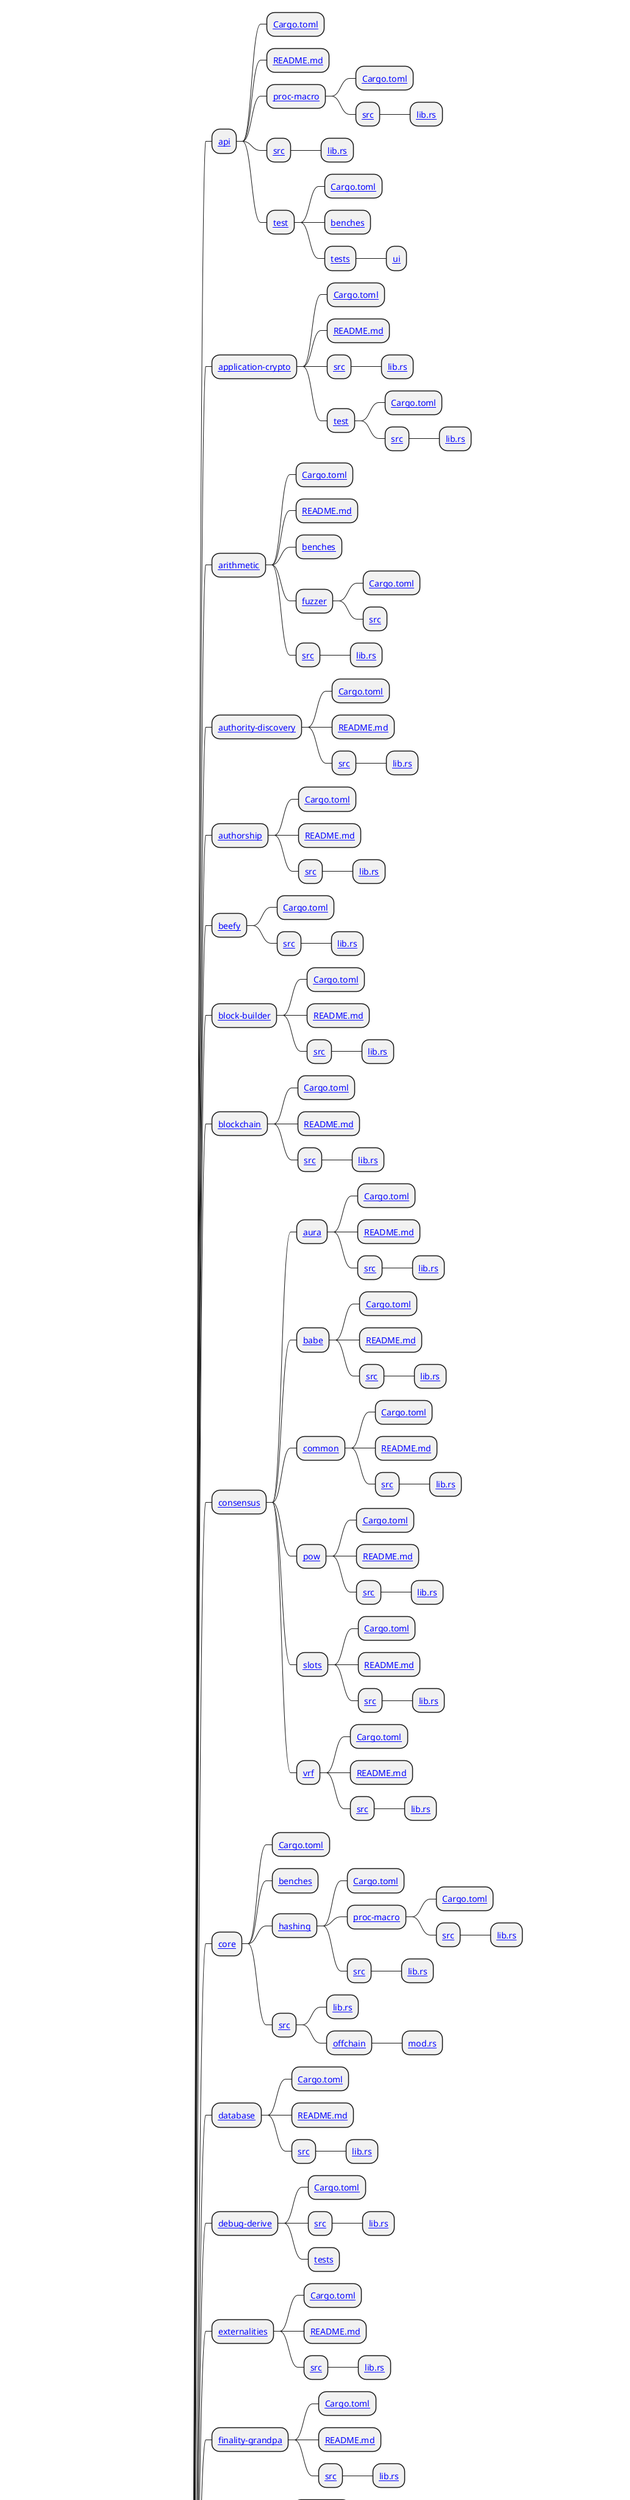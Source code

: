 @startmindmap
* substrate/primitives
** [[https://github.com/paritytech/substrate/blob/master/primitives primitives]]
*** [[https://github.com/paritytech/substrate/blob/master/primitives/api api]]
**** [[https://github.com/paritytech/substrate/blob/master/primitives/api/Cargo.toml Cargo.toml]]
**** [[https://github.com/paritytech/substrate/blob/master/primitives/api/README.md README.md]]
**** [[https://github.com/paritytech/substrate/blob/master/primitives/api/proc-macro proc-macro]]
***** [[https://github.com/paritytech/substrate/blob/master/primitives/api/proc-macro/Cargo.toml Cargo.toml]]
***** [[https://github.com/paritytech/substrate/blob/master/primitives/api/proc-macro/src src]]
****** [[https://github.com/paritytech/substrate/blob/master/primitives/api/proc-macro/src/lib.rs lib.rs]]
**** [[https://github.com/paritytech/substrate/blob/master/primitives/api/src src]]
***** [[https://github.com/paritytech/substrate/blob/master/primitives/api/src/lib.rs lib.rs]]
**** [[https://github.com/paritytech/substrate/blob/master/primitives/api/test test]]
***** [[https://github.com/paritytech/substrate/blob/master/primitives/api/test/Cargo.toml Cargo.toml]]
***** [[https://github.com/paritytech/substrate/blob/master/primitives/api/test/benches benches]]
***** [[https://github.com/paritytech/substrate/blob/master/primitives/api/test/tests tests]]
****** [[https://github.com/paritytech/substrate/blob/master/primitives/api/test/tests/ui ui]]
*** [[https://github.com/paritytech/substrate/blob/master/primitives/application-crypto application-crypto]]
**** [[https://github.com/paritytech/substrate/blob/master/primitives/application-crypto/Cargo.toml Cargo.toml]]
**** [[https://github.com/paritytech/substrate/blob/master/primitives/application-crypto/README.md README.md]]
**** [[https://github.com/paritytech/substrate/blob/master/primitives/application-crypto/src src]]
***** [[https://github.com/paritytech/substrate/blob/master/primitives/application-crypto/src/lib.rs lib.rs]]
**** [[https://github.com/paritytech/substrate/blob/master/primitives/application-crypto/test test]]
***** [[https://github.com/paritytech/substrate/blob/master/primitives/application-crypto/test/Cargo.toml Cargo.toml]]
***** [[https://github.com/paritytech/substrate/blob/master/primitives/application-crypto/test/src src]]
****** [[https://github.com/paritytech/substrate/blob/master/primitives/application-crypto/test/src/lib.rs lib.rs]]
*** [[https://github.com/paritytech/substrate/blob/master/primitives/arithmetic arithmetic]]
**** [[https://github.com/paritytech/substrate/blob/master/primitives/arithmetic/Cargo.toml Cargo.toml]]
**** [[https://github.com/paritytech/substrate/blob/master/primitives/arithmetic/README.md README.md]]
**** [[https://github.com/paritytech/substrate/blob/master/primitives/arithmetic/benches benches]]
**** [[https://github.com/paritytech/substrate/blob/master/primitives/arithmetic/fuzzer fuzzer]]
***** [[https://github.com/paritytech/substrate/blob/master/primitives/arithmetic/fuzzer/Cargo.toml Cargo.toml]]
***** [[https://github.com/paritytech/substrate/blob/master/primitives/arithmetic/fuzzer/src src]]
**** [[https://github.com/paritytech/substrate/blob/master/primitives/arithmetic/src src]]
***** [[https://github.com/paritytech/substrate/blob/master/primitives/arithmetic/src/lib.rs lib.rs]]
*** [[https://github.com/paritytech/substrate/blob/master/primitives/authority-discovery authority-discovery]]
**** [[https://github.com/paritytech/substrate/blob/master/primitives/authority-discovery/Cargo.toml Cargo.toml]]
**** [[https://github.com/paritytech/substrate/blob/master/primitives/authority-discovery/README.md README.md]]
**** [[https://github.com/paritytech/substrate/blob/master/primitives/authority-discovery/src src]]
***** [[https://github.com/paritytech/substrate/blob/master/primitives/authority-discovery/src/lib.rs lib.rs]]
*** [[https://github.com/paritytech/substrate/blob/master/primitives/authorship authorship]]
**** [[https://github.com/paritytech/substrate/blob/master/primitives/authorship/Cargo.toml Cargo.toml]]
**** [[https://github.com/paritytech/substrate/blob/master/primitives/authorship/README.md README.md]]
**** [[https://github.com/paritytech/substrate/blob/master/primitives/authorship/src src]]
***** [[https://github.com/paritytech/substrate/blob/master/primitives/authorship/src/lib.rs lib.rs]]
*** [[https://github.com/paritytech/substrate/blob/master/primitives/beefy beefy]]
**** [[https://github.com/paritytech/substrate/blob/master/primitives/beefy/Cargo.toml Cargo.toml]]
**** [[https://github.com/paritytech/substrate/blob/master/primitives/beefy/src src]]
***** [[https://github.com/paritytech/substrate/blob/master/primitives/beefy/src/lib.rs lib.rs]]
*** [[https://github.com/paritytech/substrate/blob/master/primitives/block-builder block-builder]]
**** [[https://github.com/paritytech/substrate/blob/master/primitives/block-builder/Cargo.toml Cargo.toml]]
**** [[https://github.com/paritytech/substrate/blob/master/primitives/block-builder/README.md README.md]]
**** [[https://github.com/paritytech/substrate/blob/master/primitives/block-builder/src src]]
***** [[https://github.com/paritytech/substrate/blob/master/primitives/block-builder/src/lib.rs lib.rs]]
*** [[https://github.com/paritytech/substrate/blob/master/primitives/blockchain blockchain]]
**** [[https://github.com/paritytech/substrate/blob/master/primitives/blockchain/Cargo.toml Cargo.toml]]
**** [[https://github.com/paritytech/substrate/blob/master/primitives/blockchain/README.md README.md]]
**** [[https://github.com/paritytech/substrate/blob/master/primitives/blockchain/src src]]
***** [[https://github.com/paritytech/substrate/blob/master/primitives/blockchain/src/lib.rs lib.rs]]
*** [[https://github.com/paritytech/substrate/blob/master/primitives/consensus consensus]]
**** [[https://github.com/paritytech/substrate/blob/master/primitives/consensus/aura aura]]
***** [[https://github.com/paritytech/substrate/blob/master/primitives/consensus/aura/Cargo.toml Cargo.toml]]
***** [[https://github.com/paritytech/substrate/blob/master/primitives/consensus/aura/README.md README.md]]
***** [[https://github.com/paritytech/substrate/blob/master/primitives/consensus/aura/src src]]
****** [[https://github.com/paritytech/substrate/blob/master/primitives/consensus/aura/src/lib.rs lib.rs]]
**** [[https://github.com/paritytech/substrate/blob/master/primitives/consensus/babe babe]]
***** [[https://github.com/paritytech/substrate/blob/master/primitives/consensus/babe/Cargo.toml Cargo.toml]]
***** [[https://github.com/paritytech/substrate/blob/master/primitives/consensus/babe/README.md README.md]]
***** [[https://github.com/paritytech/substrate/blob/master/primitives/consensus/babe/src src]]
****** [[https://github.com/paritytech/substrate/blob/master/primitives/consensus/babe/src/lib.rs lib.rs]]
**** [[https://github.com/paritytech/substrate/blob/master/primitives/consensus/common common]]
***** [[https://github.com/paritytech/substrate/blob/master/primitives/consensus/common/Cargo.toml Cargo.toml]]
***** [[https://github.com/paritytech/substrate/blob/master/primitives/consensus/common/README.md README.md]]
***** [[https://github.com/paritytech/substrate/blob/master/primitives/consensus/common/src src]]
****** [[https://github.com/paritytech/substrate/blob/master/primitives/consensus/common/src/lib.rs lib.rs]]
**** [[https://github.com/paritytech/substrate/blob/master/primitives/consensus/pow pow]]
***** [[https://github.com/paritytech/substrate/blob/master/primitives/consensus/pow/Cargo.toml Cargo.toml]]
***** [[https://github.com/paritytech/substrate/blob/master/primitives/consensus/pow/README.md README.md]]
***** [[https://github.com/paritytech/substrate/blob/master/primitives/consensus/pow/src src]]
****** [[https://github.com/paritytech/substrate/blob/master/primitives/consensus/pow/src/lib.rs lib.rs]]
**** [[https://github.com/paritytech/substrate/blob/master/primitives/consensus/slots slots]]
***** [[https://github.com/paritytech/substrate/blob/master/primitives/consensus/slots/Cargo.toml Cargo.toml]]
***** [[https://github.com/paritytech/substrate/blob/master/primitives/consensus/slots/README.md README.md]]
***** [[https://github.com/paritytech/substrate/blob/master/primitives/consensus/slots/src src]]
****** [[https://github.com/paritytech/substrate/blob/master/primitives/consensus/slots/src/lib.rs lib.rs]]
**** [[https://github.com/paritytech/substrate/blob/master/primitives/consensus/vrf vrf]]
***** [[https://github.com/paritytech/substrate/blob/master/primitives/consensus/vrf/Cargo.toml Cargo.toml]]
***** [[https://github.com/paritytech/substrate/blob/master/primitives/consensus/vrf/README.md README.md]]
***** [[https://github.com/paritytech/substrate/blob/master/primitives/consensus/vrf/src src]]
****** [[https://github.com/paritytech/substrate/blob/master/primitives/consensus/vrf/src/lib.rs lib.rs]]
*** [[https://github.com/paritytech/substrate/blob/master/primitives/core core]]
**** [[https://github.com/paritytech/substrate/blob/master/primitives/core/Cargo.toml Cargo.toml]]
**** [[https://github.com/paritytech/substrate/blob/master/primitives/core/benches benches]]
**** [[https://github.com/paritytech/substrate/blob/master/primitives/core/hashing hashing]]
***** [[https://github.com/paritytech/substrate/blob/master/primitives/core/hashing/Cargo.toml Cargo.toml]]
***** [[https://github.com/paritytech/substrate/blob/master/primitives/core/hashing/proc-macro proc-macro]]
****** [[https://github.com/paritytech/substrate/blob/master/primitives/core/hashing/proc-macro/Cargo.toml Cargo.toml]]
****** [[https://github.com/paritytech/substrate/blob/master/primitives/core/hashing/proc-macro/src src]]
******* [[https://github.com/paritytech/substrate/blob/master/primitives/core/hashing/proc-macro/src/lib.rs lib.rs]]
***** [[https://github.com/paritytech/substrate/blob/master/primitives/core/hashing/src src]]
****** [[https://github.com/paritytech/substrate/blob/master/primitives/core/hashing/src/lib.rs lib.rs]]
**** [[https://github.com/paritytech/substrate/blob/master/primitives/core/src src]]
***** [[https://github.com/paritytech/substrate/blob/master/primitives/core/src/lib.rs lib.rs]]
***** [[https://github.com/paritytech/substrate/blob/master/primitives/core/src/offchain offchain]]
****** [[https://github.com/paritytech/substrate/blob/master/primitives/core/src/offchain/mod.rs mod.rs]]
*** [[https://github.com/paritytech/substrate/blob/master/primitives/database database]]
**** [[https://github.com/paritytech/substrate/blob/master/primitives/database/Cargo.toml Cargo.toml]]
**** [[https://github.com/paritytech/substrate/blob/master/primitives/database/README.md README.md]]
**** [[https://github.com/paritytech/substrate/blob/master/primitives/database/src src]]
***** [[https://github.com/paritytech/substrate/blob/master/primitives/database/src/lib.rs lib.rs]]
*** [[https://github.com/paritytech/substrate/blob/master/primitives/debug-derive debug-derive]]
**** [[https://github.com/paritytech/substrate/blob/master/primitives/debug-derive/Cargo.toml Cargo.toml]]
**** [[https://github.com/paritytech/substrate/blob/master/primitives/debug-derive/src src]]
***** [[https://github.com/paritytech/substrate/blob/master/primitives/debug-derive/src/lib.rs lib.rs]]
**** [[https://github.com/paritytech/substrate/blob/master/primitives/debug-derive/tests tests]]
*** [[https://github.com/paritytech/substrate/blob/master/primitives/externalities externalities]]
**** [[https://github.com/paritytech/substrate/blob/master/primitives/externalities/Cargo.toml Cargo.toml]]
**** [[https://github.com/paritytech/substrate/blob/master/primitives/externalities/README.md README.md]]
**** [[https://github.com/paritytech/substrate/blob/master/primitives/externalities/src src]]
***** [[https://github.com/paritytech/substrate/blob/master/primitives/externalities/src/lib.rs lib.rs]]
*** [[https://github.com/paritytech/substrate/blob/master/primitives/finality-grandpa finality-grandpa]]
**** [[https://github.com/paritytech/substrate/blob/master/primitives/finality-grandpa/Cargo.toml Cargo.toml]]
**** [[https://github.com/paritytech/substrate/blob/master/primitives/finality-grandpa/README.md README.md]]
**** [[https://github.com/paritytech/substrate/blob/master/primitives/finality-grandpa/src src]]
***** [[https://github.com/paritytech/substrate/blob/master/primitives/finality-grandpa/src/lib.rs lib.rs]]
*** [[https://github.com/paritytech/substrate/blob/master/primitives/inherents inherents]]
**** [[https://github.com/paritytech/substrate/blob/master/primitives/inherents/Cargo.toml Cargo.toml]]
**** [[https://github.com/paritytech/substrate/blob/master/primitives/inherents/README.md README.md]]
**** [[https://github.com/paritytech/substrate/blob/master/primitives/inherents/src src]]
***** [[https://github.com/paritytech/substrate/blob/master/primitives/inherents/src/lib.rs lib.rs]]
*** [[https://github.com/paritytech/substrate/blob/master/primitives/io io]]
**** [[https://github.com/paritytech/substrate/blob/master/primitives/io/Cargo.toml Cargo.toml]]
**** [[https://github.com/paritytech/substrate/blob/master/primitives/io/README.md README.md]]
**** [[https://github.com/paritytech/substrate/blob/master/primitives/io/src src]]
***** [[https://github.com/paritytech/substrate/blob/master/primitives/io/src/lib.rs lib.rs]]
*** [[https://github.com/paritytech/substrate/blob/master/primitives/keyring keyring]]
**** [[https://github.com/paritytech/substrate/blob/master/primitives/keyring/Cargo.toml Cargo.toml]]
**** [[https://github.com/paritytech/substrate/blob/master/primitives/keyring/README.md README.md]]
**** [[https://github.com/paritytech/substrate/blob/master/primitives/keyring/src src]]
***** [[https://github.com/paritytech/substrate/blob/master/primitives/keyring/src/lib.rs lib.rs]]
*** [[https://github.com/paritytech/substrate/blob/master/primitives/keystore keystore]]
**** [[https://github.com/paritytech/substrate/blob/master/primitives/keystore/Cargo.toml Cargo.toml]]
**** [[https://github.com/paritytech/substrate/blob/master/primitives/keystore/src src]]
***** [[https://github.com/paritytech/substrate/blob/master/primitives/keystore/src/lib.rs lib.rs]]
*** [[https://github.com/paritytech/substrate/blob/master/primitives/maybe-compressed-blob maybe-compressed-blob]]
**** [[https://github.com/paritytech/substrate/blob/master/primitives/maybe-compressed-blob/Cargo.toml Cargo.toml]]
**** [[https://github.com/paritytech/substrate/blob/master/primitives/maybe-compressed-blob/README.md README.md]]
**** [[https://github.com/paritytech/substrate/blob/master/primitives/maybe-compressed-blob/src src]]
***** [[https://github.com/paritytech/substrate/blob/master/primitives/maybe-compressed-blob/src/lib.rs lib.rs]]
*** [[https://github.com/paritytech/substrate/blob/master/primitives/merkle-mountain-range merkle-mountain-range]]
**** [[https://github.com/paritytech/substrate/blob/master/primitives/merkle-mountain-range/Cargo.toml Cargo.toml]]
**** [[https://github.com/paritytech/substrate/blob/master/primitives/merkle-mountain-range/src src]]
***** [[https://github.com/paritytech/substrate/blob/master/primitives/merkle-mountain-range/src/lib.rs lib.rs]]
*** [[https://github.com/paritytech/substrate/blob/master/primitives/npos-elections npos-elections]]
**** [[https://github.com/paritytech/substrate/blob/master/primitives/npos-elections/Cargo.toml Cargo.toml]]
**** [[https://github.com/paritytech/substrate/blob/master/primitives/npos-elections/README.md README.md]]
**** [[https://github.com/paritytech/substrate/blob/master/primitives/npos-elections/fuzzer fuzzer]]
***** [[https://github.com/paritytech/substrate/blob/master/primitives/npos-elections/fuzzer/Cargo.toml Cargo.toml]]
***** [[https://github.com/paritytech/substrate/blob/master/primitives/npos-elections/fuzzer/src src]]
**** [[https://github.com/paritytech/substrate/blob/master/primitives/npos-elections/src src]]
***** [[https://github.com/paritytech/substrate/blob/master/primitives/npos-elections/src/lib.rs lib.rs]]
*** [[https://github.com/paritytech/substrate/blob/master/primitives/offchain offchain]]
**** [[https://github.com/paritytech/substrate/blob/master/primitives/offchain/Cargo.toml Cargo.toml]]
**** [[https://github.com/paritytech/substrate/blob/master/primitives/offchain/README.md README.md]]
**** [[https://github.com/paritytech/substrate/blob/master/primitives/offchain/src src]]
***** [[https://github.com/paritytech/substrate/blob/master/primitives/offchain/src/lib.rs lib.rs]]
*** [[https://github.com/paritytech/substrate/blob/master/primitives/panic-handler panic-handler]]
**** [[https://github.com/paritytech/substrate/blob/master/primitives/panic-handler/Cargo.toml Cargo.toml]]
**** [[https://github.com/paritytech/substrate/blob/master/primitives/panic-handler/README.md README.md]]
**** [[https://github.com/paritytech/substrate/blob/master/primitives/panic-handler/src src]]
***** [[https://github.com/paritytech/substrate/blob/master/primitives/panic-handler/src/lib.rs lib.rs]]
*** [[https://github.com/paritytech/substrate/blob/master/primitives/rpc rpc]]
**** [[https://github.com/paritytech/substrate/blob/master/primitives/rpc/Cargo.toml Cargo.toml]]
**** [[https://github.com/paritytech/substrate/blob/master/primitives/rpc/README.md README.md]]
**** [[https://github.com/paritytech/substrate/blob/master/primitives/rpc/src src]]
***** [[https://github.com/paritytech/substrate/blob/master/primitives/rpc/src/lib.rs lib.rs]]
*** [[https://github.com/paritytech/substrate/blob/master/primitives/runtime runtime]]
**** [[https://github.com/paritytech/substrate/blob/master/primitives/runtime/Cargo.toml Cargo.toml]]
**** [[https://github.com/paritytech/substrate/blob/master/primitives/runtime/README.md README.md]]
**** [[https://github.com/paritytech/substrate/blob/master/primitives/runtime/src src]]
***** [[https://github.com/paritytech/substrate/blob/master/primitives/runtime/src/bounded bounded]]
***** [[https://github.com/paritytech/substrate/blob/master/primitives/runtime/src/generic generic]]
****** [[https://github.com/paritytech/substrate/blob/master/primitives/runtime/src/generic/mod.rs mod.rs]]
***** [[https://github.com/paritytech/substrate/blob/master/primitives/runtime/src/legacy legacy]]
***** [[https://github.com/paritytech/substrate/blob/master/primitives/runtime/src/lib.rs lib.rs]]
***** [[https://github.com/paritytech/substrate/blob/master/primitives/runtime/src/offchain offchain]]
****** [[https://github.com/paritytech/substrate/blob/master/primitives/runtime/src/offchain/mod.rs mod.rs]]
*** [[https://github.com/paritytech/substrate/blob/master/primitives/runtime-interface runtime-interface]]
**** [[https://github.com/paritytech/substrate/blob/master/primitives/runtime-interface/Cargo.toml Cargo.toml]]
**** [[https://github.com/paritytech/substrate/blob/master/primitives/runtime-interface/README.md README.md]]
**** [[https://github.com/paritytech/substrate/blob/master/primitives/runtime-interface/proc-macro proc-macro]]
***** [[https://github.com/paritytech/substrate/blob/master/primitives/runtime-interface/proc-macro/Cargo.toml Cargo.toml]]
***** [[https://github.com/paritytech/substrate/blob/master/primitives/runtime-interface/proc-macro/src src]]
****** [[https://github.com/paritytech/substrate/blob/master/primitives/runtime-interface/proc-macro/src/lib.rs lib.rs]]
****** [[https://github.com/paritytech/substrate/blob/master/primitives/runtime-interface/proc-macro/src/pass_by pass_by]]
******* [[https://github.com/paritytech/substrate/blob/master/primitives/runtime-interface/proc-macro/src/pass_by/mod.rs mod.rs]]
****** [[https://github.com/paritytech/substrate/blob/master/primitives/runtime-interface/proc-macro/src/runtime_interface runtime_interface]]
******* [[https://github.com/paritytech/substrate/blob/master/primitives/runtime-interface/proc-macro/src/runtime_interface/mod.rs mod.rs]]
**** [[https://github.com/paritytech/substrate/blob/master/primitives/runtime-interface/src src]]
***** [[https://github.com/paritytech/substrate/blob/master/primitives/runtime-interface/src/lib.rs lib.rs]]
**** [[https://github.com/paritytech/substrate/blob/master/primitives/runtime-interface/test test]]
***** [[https://github.com/paritytech/substrate/blob/master/primitives/runtime-interface/test/Cargo.toml Cargo.toml]]
***** [[https://github.com/paritytech/substrate/blob/master/primitives/runtime-interface/test/src src]]
****** [[https://github.com/paritytech/substrate/blob/master/primitives/runtime-interface/test/src/lib.rs lib.rs]]
**** [[https://github.com/paritytech/substrate/blob/master/primitives/runtime-interface/test-wasm test-wasm]]
***** [[https://github.com/paritytech/substrate/blob/master/primitives/runtime-interface/test-wasm/Cargo.toml Cargo.toml]]
***** [[https://github.com/paritytech/substrate/blob/master/primitives/runtime-interface/test-wasm/src src]]
****** [[https://github.com/paritytech/substrate/blob/master/primitives/runtime-interface/test-wasm/src/lib.rs lib.rs]]
**** [[https://github.com/paritytech/substrate/blob/master/primitives/runtime-interface/test-wasm-deprecated test-wasm-deprecated]]
***** [[https://github.com/paritytech/substrate/blob/master/primitives/runtime-interface/test-wasm-deprecated/Cargo.toml Cargo.toml]]
***** [[https://github.com/paritytech/substrate/blob/master/primitives/runtime-interface/test-wasm-deprecated/src src]]
****** [[https://github.com/paritytech/substrate/blob/master/primitives/runtime-interface/test-wasm-deprecated/src/lib.rs lib.rs]]
**** [[https://github.com/paritytech/substrate/blob/master/primitives/runtime-interface/tests tests]]
***** [[https://github.com/paritytech/substrate/blob/master/primitives/runtime-interface/tests/ui ui]]
*** [[https://github.com/paritytech/substrate/blob/master/primitives/sandbox sandbox]]
**** [[https://github.com/paritytech/substrate/blob/master/primitives/sandbox/Cargo.toml Cargo.toml]]
**** [[https://github.com/paritytech/substrate/blob/master/primitives/sandbox/README.md README.md]]
**** [[https://github.com/paritytech/substrate/blob/master/primitives/sandbox/src src]]
***** [[https://github.com/paritytech/substrate/blob/master/primitives/sandbox/src/lib.rs lib.rs]]
*** [[https://github.com/paritytech/substrate/blob/master/primitives/serializer serializer]]
**** [[https://github.com/paritytech/substrate/blob/master/primitives/serializer/Cargo.toml Cargo.toml]]
**** [[https://github.com/paritytech/substrate/blob/master/primitives/serializer/README.md README.md]]
**** [[https://github.com/paritytech/substrate/blob/master/primitives/serializer/src src]]
***** [[https://github.com/paritytech/substrate/blob/master/primitives/serializer/src/lib.rs lib.rs]]
*** [[https://github.com/paritytech/substrate/blob/master/primitives/session session]]
**** [[https://github.com/paritytech/substrate/blob/master/primitives/session/Cargo.toml Cargo.toml]]
**** [[https://github.com/paritytech/substrate/blob/master/primitives/session/README.md README.md]]
**** [[https://github.com/paritytech/substrate/blob/master/primitives/session/src src]]
***** [[https://github.com/paritytech/substrate/blob/master/primitives/session/src/lib.rs lib.rs]]
*** [[https://github.com/paritytech/substrate/blob/master/primitives/staking staking]]
**** [[https://github.com/paritytech/substrate/blob/master/primitives/staking/Cargo.toml Cargo.toml]]
**** [[https://github.com/paritytech/substrate/blob/master/primitives/staking/README.md README.md]]
**** [[https://github.com/paritytech/substrate/blob/master/primitives/staking/src src]]
***** [[https://github.com/paritytech/substrate/blob/master/primitives/staking/src/lib.rs lib.rs]]
*** [[https://github.com/paritytech/substrate/blob/master/primitives/state-machine state-machine]]
**** [[https://github.com/paritytech/substrate/blob/master/primitives/state-machine/Cargo.toml Cargo.toml]]
**** [[https://github.com/paritytech/substrate/blob/master/primitives/state-machine/README.md README.md]]
**** [[https://github.com/paritytech/substrate/blob/master/primitives/state-machine/src src]]
***** [[https://github.com/paritytech/substrate/blob/master/primitives/state-machine/src/lib.rs lib.rs]]
***** [[https://github.com/paritytech/substrate/blob/master/primitives/state-machine/src/overlayed_changes overlayed_changes]]
****** [[https://github.com/paritytech/substrate/blob/master/primitives/state-machine/src/overlayed_changes/mod.rs mod.rs]]
*** [[https://github.com/paritytech/substrate/blob/master/primitives/std std]]
**** [[https://github.com/paritytech/substrate/blob/master/primitives/std/Cargo.toml Cargo.toml]]
**** [[https://github.com/paritytech/substrate/blob/master/primitives/std/README.md README.md]]
**** [[https://github.com/paritytech/substrate/blob/master/primitives/std/src src]]
***** [[https://github.com/paritytech/substrate/blob/master/primitives/std/src/lib.rs lib.rs]]
*** [[https://github.com/paritytech/substrate/blob/master/primitives/storage storage]]
**** [[https://github.com/paritytech/substrate/blob/master/primitives/storage/Cargo.toml Cargo.toml]]
**** [[https://github.com/paritytech/substrate/blob/master/primitives/storage/README.md README.md]]
**** [[https://github.com/paritytech/substrate/blob/master/primitives/storage/src src]]
***** [[https://github.com/paritytech/substrate/blob/master/primitives/storage/src/lib.rs lib.rs]]
*** [[https://github.com/paritytech/substrate/blob/master/primitives/tasks tasks]]
**** [[https://github.com/paritytech/substrate/blob/master/primitives/tasks/Cargo.toml Cargo.toml]]
**** [[https://github.com/paritytech/substrate/blob/master/primitives/tasks/README.md README.md]]
**** [[https://github.com/paritytech/substrate/blob/master/primitives/tasks/src src]]
***** [[https://github.com/paritytech/substrate/blob/master/primitives/tasks/src/lib.rs lib.rs]]
*** [[https://github.com/paritytech/substrate/blob/master/primitives/test-primitives test-primitives]]
**** [[https://github.com/paritytech/substrate/blob/master/primitives/test-primitives/Cargo.toml Cargo.toml]]
**** [[https://github.com/paritytech/substrate/blob/master/primitives/test-primitives/src src]]
***** [[https://github.com/paritytech/substrate/blob/master/primitives/test-primitives/src/lib.rs lib.rs]]
*** [[https://github.com/paritytech/substrate/blob/master/primitives/timestamp timestamp]]
**** [[https://github.com/paritytech/substrate/blob/master/primitives/timestamp/Cargo.toml Cargo.toml]]
**** [[https://github.com/paritytech/substrate/blob/master/primitives/timestamp/README.md README.md]]
**** [[https://github.com/paritytech/substrate/blob/master/primitives/timestamp/src src]]
***** [[https://github.com/paritytech/substrate/blob/master/primitives/timestamp/src/lib.rs lib.rs]]
*** [[https://github.com/paritytech/substrate/blob/master/primitives/tracing tracing]]
**** [[https://github.com/paritytech/substrate/blob/master/primitives/tracing/Cargo.toml Cargo.toml]]
**** [[https://github.com/paritytech/substrate/blob/master/primitives/tracing/README.md README.md]]
**** [[https://github.com/paritytech/substrate/blob/master/primitives/tracing/src src]]
***** [[https://github.com/paritytech/substrate/blob/master/primitives/tracing/src/lib.rs lib.rs]]
*** [[https://github.com/paritytech/substrate/blob/master/primitives/transaction-pool transaction-pool]]
**** [[https://github.com/paritytech/substrate/blob/master/primitives/transaction-pool/Cargo.toml Cargo.toml]]
**** [[https://github.com/paritytech/substrate/blob/master/primitives/transaction-pool/README.md README.md]]
**** [[https://github.com/paritytech/substrate/blob/master/primitives/transaction-pool/src src]]
***** [[https://github.com/paritytech/substrate/blob/master/primitives/transaction-pool/src/lib.rs lib.rs]]
*** [[https://github.com/paritytech/substrate/blob/master/primitives/transaction-storage-proof transaction-storage-proof]]
**** [[https://github.com/paritytech/substrate/blob/master/primitives/transaction-storage-proof/Cargo.toml Cargo.toml]]
**** [[https://github.com/paritytech/substrate/blob/master/primitives/transaction-storage-proof/README.md README.md]]
**** [[https://github.com/paritytech/substrate/blob/master/primitives/transaction-storage-proof/src src]]
***** [[https://github.com/paritytech/substrate/blob/master/primitives/transaction-storage-proof/src/lib.rs lib.rs]]
*** [[https://github.com/paritytech/substrate/blob/master/primitives/trie trie]]
**** [[https://github.com/paritytech/substrate/blob/master/primitives/trie/Cargo.toml Cargo.toml]]
**** [[https://github.com/paritytech/substrate/blob/master/primitives/trie/README.md README.md]]
**** [[https://github.com/paritytech/substrate/blob/master/primitives/trie/benches benches]]
**** [[https://github.com/paritytech/substrate/blob/master/primitives/trie/src src]]
***** [[https://github.com/paritytech/substrate/blob/master/primitives/trie/src/lib.rs lib.rs]]
**** [[https://github.com/paritytech/substrate/blob/master/primitives/trie/test-res test-res]]
***** [[https://github.com/paritytech/substrate/blob/master/primitives/trie/test-res/invalid-delta-order invalid-delta-order]]
***** [[https://github.com/paritytech/substrate/blob/master/primitives/trie/test-res/proof proof]]
***** [[https://github.com/paritytech/substrate/blob/master/primitives/trie/test-res/storage_root storage_root]]
***** [[https://github.com/paritytech/substrate/blob/master/primitives/trie/test-res/valid-delta-order valid-delta-order]]
*** [[https://github.com/paritytech/substrate/blob/master/primitives/version version]]
**** [[https://github.com/paritytech/substrate/blob/master/primitives/version/Cargo.toml Cargo.toml]]
**** [[https://github.com/paritytech/substrate/blob/master/primitives/version/README.md README.md]]
**** [[https://github.com/paritytech/substrate/blob/master/primitives/version/proc-macro proc-macro]]
***** [[https://github.com/paritytech/substrate/blob/master/primitives/version/proc-macro/Cargo.toml Cargo.toml]]
***** [[https://github.com/paritytech/substrate/blob/master/primitives/version/proc-macro/src src]]
****** [[https://github.com/paritytech/substrate/blob/master/primitives/version/proc-macro/src/lib.rs lib.rs]]
**** [[https://github.com/paritytech/substrate/blob/master/primitives/version/src src]]
***** [[https://github.com/paritytech/substrate/blob/master/primitives/version/src/lib.rs lib.rs]]
*** [[https://github.com/paritytech/substrate/blob/master/primitives/wasm-interface wasm-interface]]
**** [[https://github.com/paritytech/substrate/blob/master/primitives/wasm-interface/Cargo.toml Cargo.toml]]
**** [[https://github.com/paritytech/substrate/blob/master/primitives/wasm-interface/README.md README.md]]
**** [[https://github.com/paritytech/substrate/blob/master/primitives/wasm-interface/src src]]
***** [[https://github.com/paritytech/substrate/blob/master/primitives/wasm-interface/src/lib.rs lib.rs]]
@endmindmap